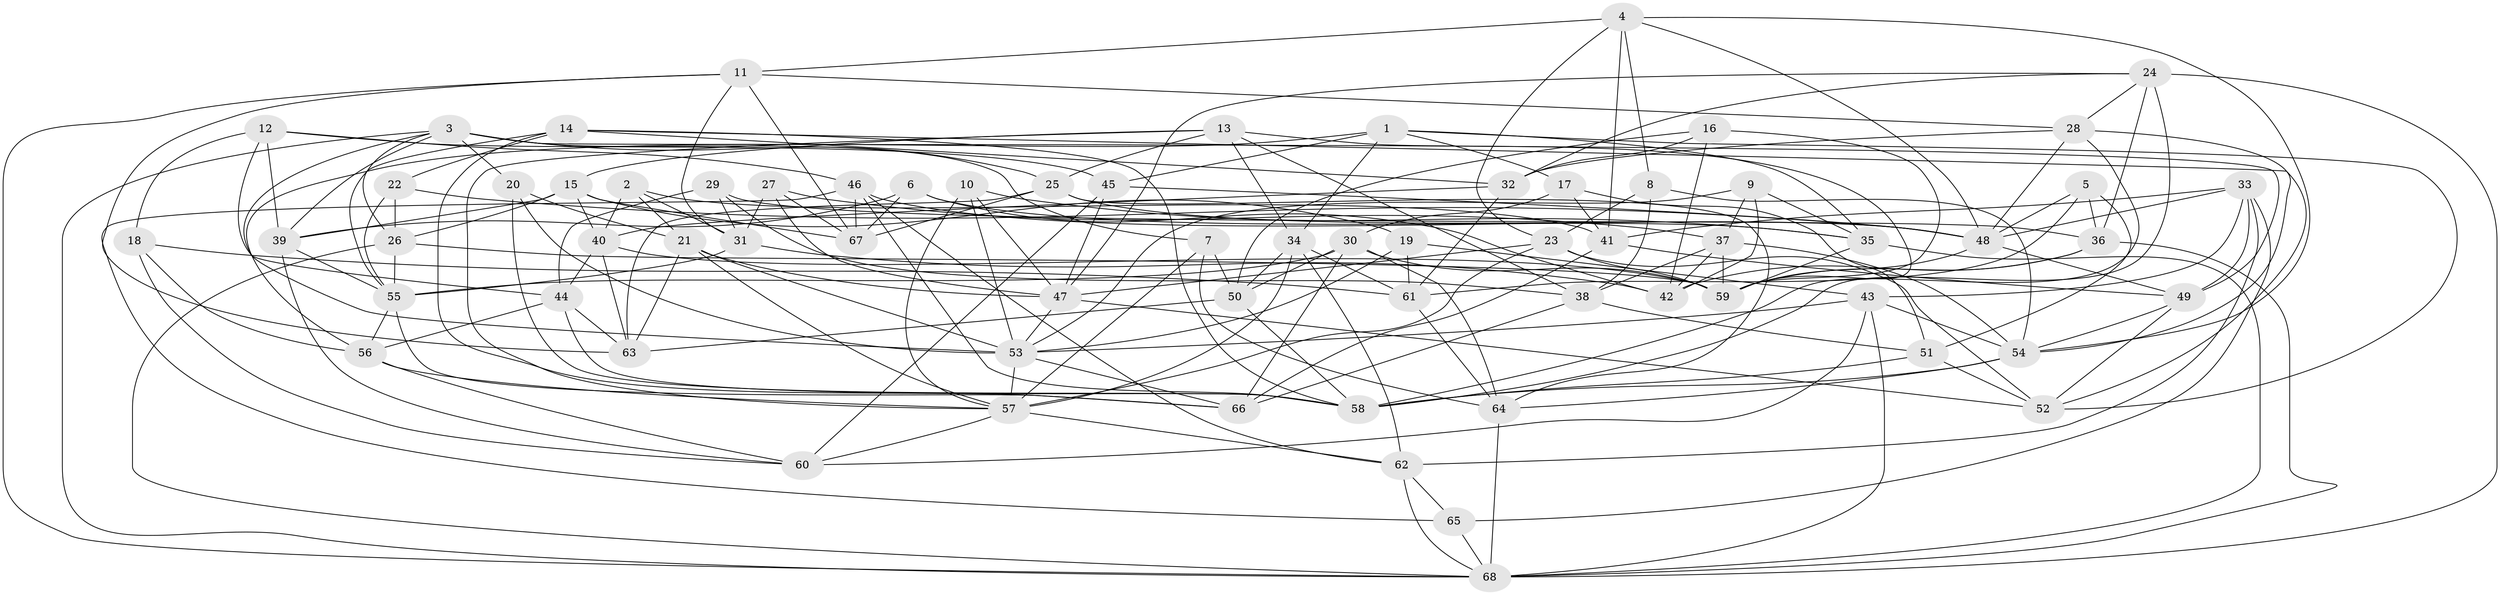 // original degree distribution, {4: 1.0}
// Generated by graph-tools (version 1.1) at 2025/50/03/09/25 03:50:56]
// undirected, 68 vertices, 202 edges
graph export_dot {
graph [start="1"]
  node [color=gray90,style=filled];
  1;
  2;
  3;
  4;
  5;
  6;
  7;
  8;
  9;
  10;
  11;
  12;
  13;
  14;
  15;
  16;
  17;
  18;
  19;
  20;
  21;
  22;
  23;
  24;
  25;
  26;
  27;
  28;
  29;
  30;
  31;
  32;
  33;
  34;
  35;
  36;
  37;
  38;
  39;
  40;
  41;
  42;
  43;
  44;
  45;
  46;
  47;
  48;
  49;
  50;
  51;
  52;
  53;
  54;
  55;
  56;
  57;
  58;
  59;
  60;
  61;
  62;
  63;
  64;
  65;
  66;
  67;
  68;
  1 -- 17 [weight=1.0];
  1 -- 34 [weight=1.0];
  1 -- 35 [weight=1.0];
  1 -- 45 [weight=1.0];
  1 -- 52 [weight=1.0];
  1 -- 56 [weight=1.0];
  2 -- 21 [weight=1.0];
  2 -- 31 [weight=1.0];
  2 -- 40 [weight=1.0];
  2 -- 41 [weight=1.0];
  3 -- 7 [weight=1.0];
  3 -- 20 [weight=1.0];
  3 -- 25 [weight=1.0];
  3 -- 26 [weight=1.0];
  3 -- 39 [weight=1.0];
  3 -- 49 [weight=1.0];
  3 -- 53 [weight=1.0];
  3 -- 68 [weight=1.0];
  4 -- 8 [weight=1.0];
  4 -- 11 [weight=1.0];
  4 -- 23 [weight=1.0];
  4 -- 41 [weight=1.0];
  4 -- 48 [weight=1.0];
  4 -- 54 [weight=1.0];
  5 -- 36 [weight=1.0];
  5 -- 48 [weight=1.0];
  5 -- 51 [weight=1.0];
  5 -- 61 [weight=1.0];
  6 -- 35 [weight=1.0];
  6 -- 39 [weight=1.0];
  6 -- 42 [weight=1.0];
  6 -- 67 [weight=1.0];
  7 -- 50 [weight=1.0];
  7 -- 57 [weight=1.0];
  7 -- 64 [weight=1.0];
  8 -- 23 [weight=1.0];
  8 -- 38 [weight=1.0];
  8 -- 54 [weight=1.0];
  9 -- 35 [weight=1.0];
  9 -- 37 [weight=1.0];
  9 -- 42 [weight=1.0];
  9 -- 53 [weight=1.0];
  10 -- 35 [weight=1.0];
  10 -- 47 [weight=1.0];
  10 -- 53 [weight=1.0];
  10 -- 57 [weight=1.0];
  11 -- 28 [weight=1.0];
  11 -- 31 [weight=1.0];
  11 -- 63 [weight=1.0];
  11 -- 67 [weight=1.0];
  11 -- 68 [weight=1.0];
  12 -- 18 [weight=1.0];
  12 -- 39 [weight=1.0];
  12 -- 44 [weight=1.0];
  12 -- 45 [weight=2.0];
  12 -- 46 [weight=1.0];
  13 -- 15 [weight=1.0];
  13 -- 25 [weight=1.0];
  13 -- 34 [weight=1.0];
  13 -- 38 [weight=1.0];
  13 -- 57 [weight=1.0];
  13 -- 59 [weight=1.0];
  14 -- 22 [weight=1.0];
  14 -- 32 [weight=1.0];
  14 -- 52 [weight=1.0];
  14 -- 55 [weight=1.0];
  14 -- 58 [weight=1.0];
  14 -- 66 [weight=1.0];
  15 -- 19 [weight=1.0];
  15 -- 26 [weight=1.0];
  15 -- 39 [weight=1.0];
  15 -- 40 [weight=1.0];
  15 -- 67 [weight=1.0];
  16 -- 32 [weight=1.0];
  16 -- 42 [weight=1.0];
  16 -- 50 [weight=1.0];
  16 -- 59 [weight=1.0];
  17 -- 30 [weight=1.0];
  17 -- 41 [weight=1.0];
  17 -- 51 [weight=1.0];
  18 -- 56 [weight=1.0];
  18 -- 60 [weight=1.0];
  18 -- 61 [weight=1.0];
  19 -- 43 [weight=1.0];
  19 -- 53 [weight=1.0];
  19 -- 61 [weight=1.0];
  20 -- 21 [weight=1.0];
  20 -- 53 [weight=1.0];
  20 -- 58 [weight=1.0];
  21 -- 47 [weight=1.0];
  21 -- 53 [weight=1.0];
  21 -- 57 [weight=1.0];
  21 -- 63 [weight=1.0];
  22 -- 26 [weight=1.0];
  22 -- 48 [weight=1.0];
  22 -- 55 [weight=1.0];
  23 -- 47 [weight=1.0];
  23 -- 52 [weight=1.0];
  23 -- 57 [weight=1.0];
  23 -- 59 [weight=1.0];
  24 -- 28 [weight=1.0];
  24 -- 32 [weight=1.0];
  24 -- 36 [weight=1.0];
  24 -- 47 [weight=1.0];
  24 -- 58 [weight=1.0];
  24 -- 68 [weight=1.0];
  25 -- 48 [weight=1.0];
  25 -- 63 [weight=1.0];
  25 -- 64 [weight=1.0];
  25 -- 67 [weight=1.0];
  26 -- 55 [weight=1.0];
  26 -- 59 [weight=1.0];
  26 -- 68 [weight=1.0];
  27 -- 31 [weight=1.0];
  27 -- 37 [weight=1.0];
  27 -- 47 [weight=1.0];
  27 -- 67 [weight=1.0];
  28 -- 32 [weight=1.0];
  28 -- 48 [weight=1.0];
  28 -- 54 [weight=1.0];
  28 -- 58 [weight=1.0];
  29 -- 31 [weight=1.0];
  29 -- 36 [weight=1.0];
  29 -- 38 [weight=1.0];
  29 -- 44 [weight=1.0];
  30 -- 50 [weight=1.0];
  30 -- 55 [weight=1.0];
  30 -- 59 [weight=1.0];
  30 -- 64 [weight=1.0];
  30 -- 66 [weight=1.0];
  31 -- 42 [weight=1.0];
  31 -- 55 [weight=1.0];
  32 -- 40 [weight=1.0];
  32 -- 61 [weight=1.0];
  33 -- 41 [weight=1.0];
  33 -- 43 [weight=1.0];
  33 -- 48 [weight=1.0];
  33 -- 49 [weight=1.0];
  33 -- 62 [weight=1.0];
  33 -- 65 [weight=1.0];
  34 -- 50 [weight=1.0];
  34 -- 57 [weight=1.0];
  34 -- 61 [weight=1.0];
  34 -- 62 [weight=1.0];
  35 -- 59 [weight=1.0];
  35 -- 68 [weight=1.0];
  36 -- 42 [weight=1.0];
  36 -- 59 [weight=1.0];
  36 -- 68 [weight=1.0];
  37 -- 38 [weight=1.0];
  37 -- 42 [weight=1.0];
  37 -- 54 [weight=1.0];
  37 -- 59 [weight=1.0];
  38 -- 51 [weight=1.0];
  38 -- 66 [weight=1.0];
  39 -- 55 [weight=1.0];
  39 -- 60 [weight=1.0];
  40 -- 44 [weight=1.0];
  40 -- 59 [weight=1.0];
  40 -- 63 [weight=1.0];
  41 -- 49 [weight=1.0];
  41 -- 66 [weight=1.0];
  43 -- 53 [weight=1.0];
  43 -- 54 [weight=1.0];
  43 -- 60 [weight=1.0];
  43 -- 68 [weight=1.0];
  44 -- 56 [weight=1.0];
  44 -- 58 [weight=1.0];
  44 -- 63 [weight=1.0];
  45 -- 47 [weight=1.0];
  45 -- 48 [weight=1.0];
  45 -- 60 [weight=1.0];
  46 -- 48 [weight=1.0];
  46 -- 58 [weight=1.0];
  46 -- 62 [weight=1.0];
  46 -- 65 [weight=1.0];
  46 -- 67 [weight=1.0];
  47 -- 52 [weight=1.0];
  47 -- 53 [weight=1.0];
  48 -- 49 [weight=1.0];
  48 -- 59 [weight=1.0];
  49 -- 52 [weight=1.0];
  49 -- 54 [weight=1.0];
  50 -- 58 [weight=1.0];
  50 -- 63 [weight=1.0];
  51 -- 52 [weight=1.0];
  51 -- 58 [weight=2.0];
  53 -- 57 [weight=1.0];
  53 -- 66 [weight=1.0];
  54 -- 58 [weight=1.0];
  54 -- 64 [weight=1.0];
  55 -- 56 [weight=1.0];
  55 -- 66 [weight=1.0];
  56 -- 57 [weight=1.0];
  56 -- 60 [weight=1.0];
  57 -- 60 [weight=1.0];
  57 -- 62 [weight=1.0];
  61 -- 64 [weight=1.0];
  62 -- 65 [weight=1.0];
  62 -- 68 [weight=1.0];
  64 -- 68 [weight=1.0];
  65 -- 68 [weight=1.0];
}
